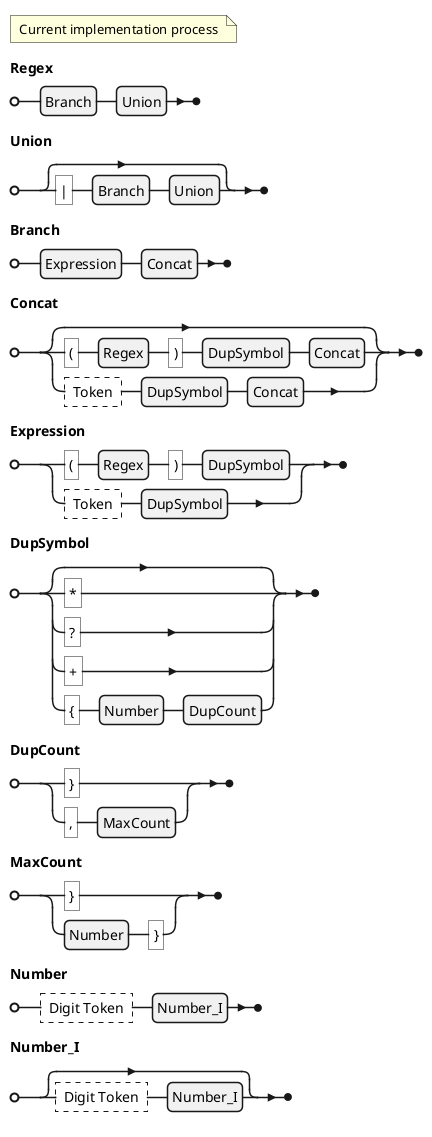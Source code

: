 @startebnf Mathematical RegExp Syntax

(* Current implementation process *)

Regex = Branch, Union;
Union = ["|", Branch, Union];

Branch = Expression, Concat;
Concat = [ "(", Regex, ")", DupSymbol, Concat
         | ? Token ?, DupSymbol, Concat
         ];

Expression = "(", Regex, ")", DupSymbol
           | ? Token ?, DupSymbol
           ;

DupSymbol = [ "*"
            | "?"
            | "+"
            | "{", Number, DupCount
            ];

DupCount = "}"
         | ",", MaxCount
         ;

MaxCount = "}"
         | Number, "}"
         ;

Number = ? Digit Token ?, Number_I;
Number_I = [? Digit Token ?, Number_I];

@endebnf
